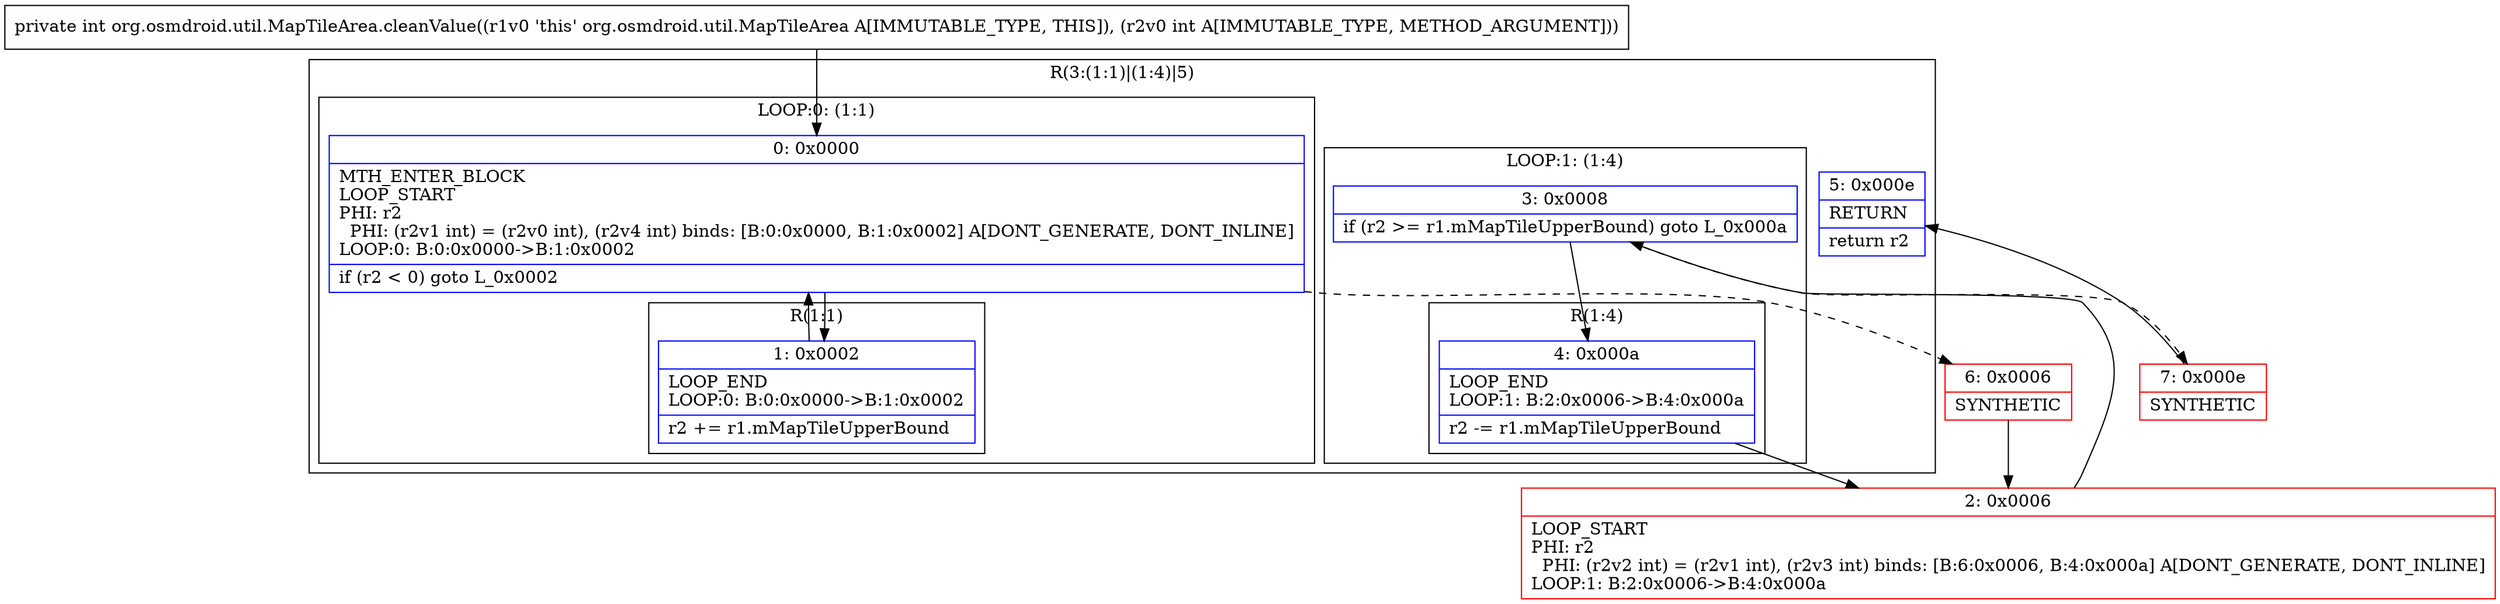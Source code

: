digraph "CFG fororg.osmdroid.util.MapTileArea.cleanValue(I)I" {
subgraph cluster_Region_257289752 {
label = "R(3:(1:1)|(1:4)|5)";
node [shape=record,color=blue];
subgraph cluster_LoopRegion_546260030 {
label = "LOOP:0: (1:1)";
node [shape=record,color=blue];
Node_0 [shape=record,label="{0\:\ 0x0000|MTH_ENTER_BLOCK\lLOOP_START\lPHI: r2 \l  PHI: (r2v1 int) = (r2v0 int), (r2v4 int) binds: [B:0:0x0000, B:1:0x0002] A[DONT_GENERATE, DONT_INLINE]\lLOOP:0: B:0:0x0000\-\>B:1:0x0002\l|if (r2 \< 0) goto L_0x0002\l}"];
subgraph cluster_Region_1689489153 {
label = "R(1:1)";
node [shape=record,color=blue];
Node_1 [shape=record,label="{1\:\ 0x0002|LOOP_END\lLOOP:0: B:0:0x0000\-\>B:1:0x0002\l|r2 += r1.mMapTileUpperBound\l}"];
}
}
subgraph cluster_LoopRegion_1727963000 {
label = "LOOP:1: (1:4)";
node [shape=record,color=blue];
Node_3 [shape=record,label="{3\:\ 0x0008|if (r2 \>= r1.mMapTileUpperBound) goto L_0x000a\l}"];
subgraph cluster_Region_1182501009 {
label = "R(1:4)";
node [shape=record,color=blue];
Node_4 [shape=record,label="{4\:\ 0x000a|LOOP_END\lLOOP:1: B:2:0x0006\-\>B:4:0x000a\l|r2 \-= r1.mMapTileUpperBound\l}"];
}
}
Node_5 [shape=record,label="{5\:\ 0x000e|RETURN\l|return r2\l}"];
}
Node_2 [shape=record,color=red,label="{2\:\ 0x0006|LOOP_START\lPHI: r2 \l  PHI: (r2v2 int) = (r2v1 int), (r2v3 int) binds: [B:6:0x0006, B:4:0x000a] A[DONT_GENERATE, DONT_INLINE]\lLOOP:1: B:2:0x0006\-\>B:4:0x000a\l}"];
Node_6 [shape=record,color=red,label="{6\:\ 0x0006|SYNTHETIC\l}"];
Node_7 [shape=record,color=red,label="{7\:\ 0x000e|SYNTHETIC\l}"];
MethodNode[shape=record,label="{private int org.osmdroid.util.MapTileArea.cleanValue((r1v0 'this' org.osmdroid.util.MapTileArea A[IMMUTABLE_TYPE, THIS]), (r2v0 int A[IMMUTABLE_TYPE, METHOD_ARGUMENT])) }"];
MethodNode -> Node_0;
Node_0 -> Node_1;
Node_0 -> Node_6[style=dashed];
Node_1 -> Node_0;
Node_3 -> Node_4;
Node_3 -> Node_7[style=dashed];
Node_4 -> Node_2;
Node_2 -> Node_3;
Node_6 -> Node_2;
Node_7 -> Node_5;
}

